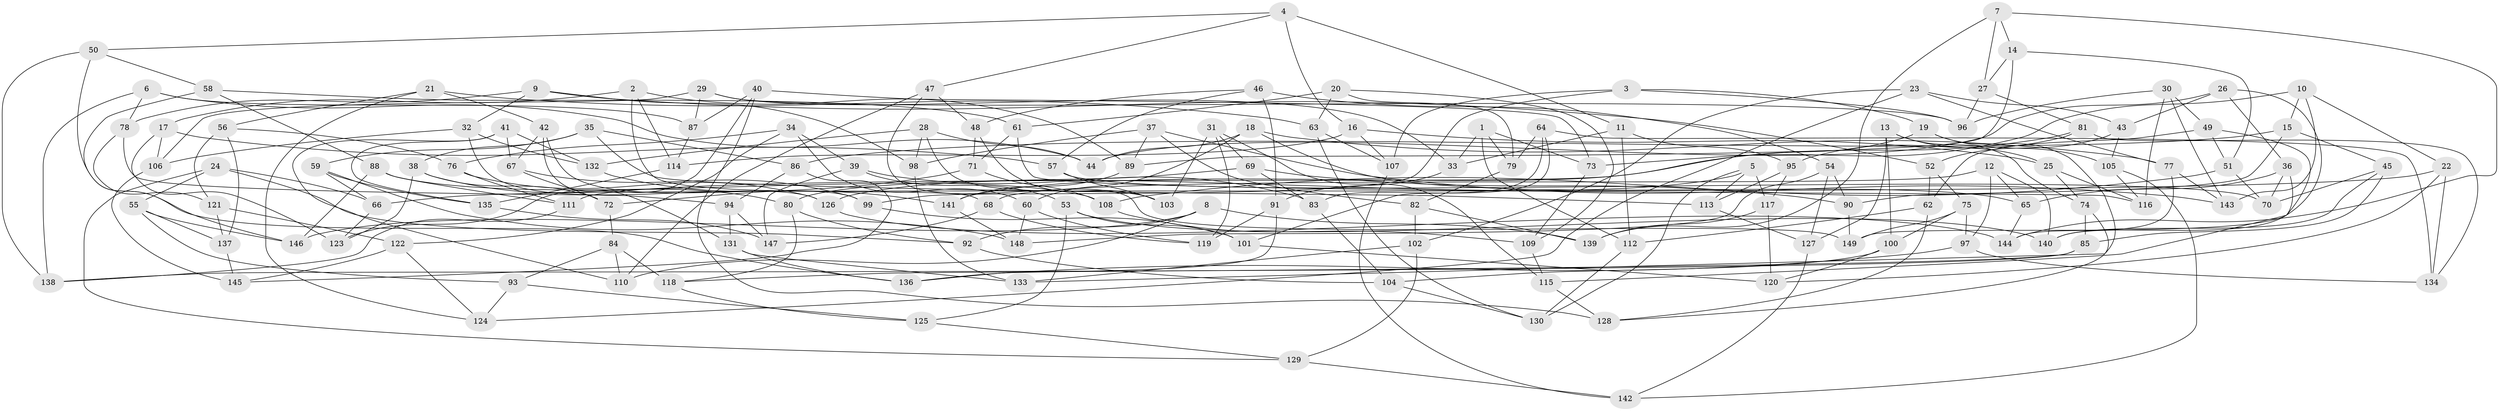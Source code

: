 // coarse degree distribution, {3: 0.1016949152542373, 5: 0.0847457627118644, 7: 0.0847457627118644, 4: 0.4067796610169492, 6: 0.1016949152542373, 8: 0.05084745762711865, 11: 0.06779661016949153, 9: 0.03389830508474576, 10: 0.03389830508474576, 12: 0.03389830508474576}
// Generated by graph-tools (version 1.1) at 2025/04/03/04/25 22:04:06]
// undirected, 149 vertices, 298 edges
graph export_dot {
graph [start="1"]
  node [color=gray90,style=filled];
  1;
  2;
  3;
  4;
  5;
  6;
  7;
  8;
  9;
  10;
  11;
  12;
  13;
  14;
  15;
  16;
  17;
  18;
  19;
  20;
  21;
  22;
  23;
  24;
  25;
  26;
  27;
  28;
  29;
  30;
  31;
  32;
  33;
  34;
  35;
  36;
  37;
  38;
  39;
  40;
  41;
  42;
  43;
  44;
  45;
  46;
  47;
  48;
  49;
  50;
  51;
  52;
  53;
  54;
  55;
  56;
  57;
  58;
  59;
  60;
  61;
  62;
  63;
  64;
  65;
  66;
  67;
  68;
  69;
  70;
  71;
  72;
  73;
  74;
  75;
  76;
  77;
  78;
  79;
  80;
  81;
  82;
  83;
  84;
  85;
  86;
  87;
  88;
  89;
  90;
  91;
  92;
  93;
  94;
  95;
  96;
  97;
  98;
  99;
  100;
  101;
  102;
  103;
  104;
  105;
  106;
  107;
  108;
  109;
  110;
  111;
  112;
  113;
  114;
  115;
  116;
  117;
  118;
  119;
  120;
  121;
  122;
  123;
  124;
  125;
  126;
  127;
  128;
  129;
  130;
  131;
  132;
  133;
  134;
  135;
  136;
  137;
  138;
  139;
  140;
  141;
  142;
  143;
  144;
  145;
  146;
  147;
  148;
  149;
  1 -- 33;
  1 -- 73;
  1 -- 79;
  1 -- 112;
  2 -- 114;
  2 -- 68;
  2 -- 89;
  2 -- 17;
  3 -- 96;
  3 -- 107;
  3 -- 19;
  3 -- 99;
  4 -- 16;
  4 -- 47;
  4 -- 11;
  4 -- 50;
  5 -- 113;
  5 -- 130;
  5 -- 126;
  5 -- 117;
  6 -- 78;
  6 -- 44;
  6 -- 138;
  6 -- 87;
  7 -- 14;
  7 -- 144;
  7 -- 27;
  7 -- 139;
  8 -- 92;
  8 -- 146;
  8 -- 110;
  8 -- 139;
  9 -- 78;
  9 -- 32;
  9 -- 52;
  9 -- 98;
  10 -- 22;
  10 -- 143;
  10 -- 73;
  10 -- 15;
  11 -- 112;
  11 -- 33;
  11 -- 95;
  12 -- 140;
  12 -- 65;
  12 -- 68;
  12 -- 97;
  13 -- 100;
  13 -- 25;
  13 -- 74;
  13 -- 127;
  14 -- 27;
  14 -- 89;
  14 -- 51;
  15 -- 86;
  15 -- 90;
  15 -- 45;
  16 -- 25;
  16 -- 114;
  16 -- 107;
  17 -- 123;
  17 -- 106;
  17 -- 57;
  18 -- 65;
  18 -- 77;
  18 -- 60;
  18 -- 44;
  19 -- 133;
  19 -- 141;
  19 -- 105;
  20 -- 79;
  20 -- 63;
  20 -- 61;
  20 -- 109;
  21 -- 42;
  21 -- 63;
  21 -- 56;
  21 -- 124;
  22 -- 66;
  22 -- 120;
  22 -- 134;
  23 -- 43;
  23 -- 124;
  23 -- 102;
  23 -- 77;
  24 -- 55;
  24 -- 92;
  24 -- 66;
  24 -- 129;
  25 -- 116;
  25 -- 74;
  26 -- 43;
  26 -- 36;
  26 -- 149;
  26 -- 44;
  27 -- 81;
  27 -- 96;
  28 -- 103;
  28 -- 132;
  28 -- 98;
  28 -- 44;
  29 -- 87;
  29 -- 33;
  29 -- 106;
  29 -- 96;
  30 -- 96;
  30 -- 143;
  30 -- 116;
  30 -- 49;
  31 -- 69;
  31 -- 103;
  31 -- 115;
  31 -- 119;
  32 -- 106;
  32 -- 126;
  32 -- 132;
  33 -- 91;
  34 -- 76;
  34 -- 39;
  34 -- 60;
  34 -- 122;
  35 -- 113;
  35 -- 86;
  35 -- 38;
  35 -- 59;
  36 -- 115;
  36 -- 70;
  36 -- 65;
  37 -- 89;
  37 -- 98;
  37 -- 82;
  37 -- 143;
  38 -- 80;
  38 -- 72;
  38 -- 123;
  39 -- 147;
  39 -- 83;
  39 -- 53;
  40 -- 87;
  40 -- 73;
  40 -- 123;
  40 -- 128;
  41 -- 110;
  41 -- 67;
  41 -- 135;
  41 -- 132;
  42 -- 67;
  42 -- 131;
  42 -- 99;
  43 -- 52;
  43 -- 105;
  45 -- 70;
  45 -- 140;
  45 -- 85;
  46 -- 48;
  46 -- 57;
  46 -- 54;
  46 -- 91;
  47 -- 149;
  47 -- 48;
  47 -- 110;
  48 -- 71;
  48 -- 103;
  49 -- 62;
  49 -- 140;
  49 -- 51;
  50 -- 58;
  50 -- 136;
  50 -- 138;
  51 -- 108;
  51 -- 70;
  52 -- 75;
  52 -- 62;
  53 -- 101;
  53 -- 125;
  53 -- 140;
  54 -- 90;
  54 -- 148;
  54 -- 127;
  55 -- 146;
  55 -- 137;
  55 -- 93;
  56 -- 76;
  56 -- 137;
  56 -- 121;
  57 -- 103;
  57 -- 70;
  58 -- 61;
  58 -- 88;
  58 -- 146;
  59 -- 135;
  59 -- 66;
  59 -- 148;
  60 -- 119;
  60 -- 148;
  61 -- 71;
  61 -- 116;
  62 -- 128;
  62 -- 112;
  63 -- 107;
  63 -- 130;
  64 -- 83;
  64 -- 101;
  64 -- 134;
  64 -- 79;
  65 -- 144;
  66 -- 123;
  67 -- 99;
  67 -- 72;
  68 -- 147;
  68 -- 119;
  69 -- 90;
  69 -- 83;
  69 -- 80;
  71 -- 72;
  71 -- 108;
  72 -- 84;
  73 -- 109;
  74 -- 128;
  74 -- 85;
  75 -- 100;
  75 -- 149;
  75 -- 97;
  76 -- 111;
  76 -- 126;
  77 -- 143;
  77 -- 144;
  78 -- 121;
  78 -- 94;
  79 -- 82;
  80 -- 118;
  80 -- 92;
  81 -- 111;
  81 -- 95;
  81 -- 134;
  82 -- 102;
  82 -- 139;
  83 -- 104;
  84 -- 93;
  84 -- 118;
  84 -- 110;
  85 -- 118;
  85 -- 138;
  86 -- 145;
  86 -- 94;
  87 -- 114;
  88 -- 111;
  88 -- 146;
  88 -- 108;
  89 -- 141;
  90 -- 149;
  91 -- 136;
  91 -- 119;
  92 -- 104;
  93 -- 124;
  93 -- 125;
  94 -- 147;
  94 -- 131;
  95 -- 113;
  95 -- 117;
  97 -- 134;
  97 -- 136;
  98 -- 133;
  99 -- 101;
  100 -- 104;
  100 -- 120;
  101 -- 120;
  102 -- 129;
  102 -- 133;
  104 -- 130;
  105 -- 142;
  105 -- 116;
  106 -- 145;
  107 -- 142;
  108 -- 109;
  109 -- 115;
  111 -- 138;
  112 -- 130;
  113 -- 127;
  114 -- 135;
  115 -- 128;
  117 -- 139;
  117 -- 120;
  118 -- 125;
  121 -- 122;
  121 -- 137;
  122 -- 124;
  122 -- 145;
  125 -- 129;
  126 -- 144;
  127 -- 142;
  129 -- 142;
  131 -- 133;
  131 -- 136;
  132 -- 141;
  135 -- 147;
  137 -- 145;
  141 -- 148;
}
